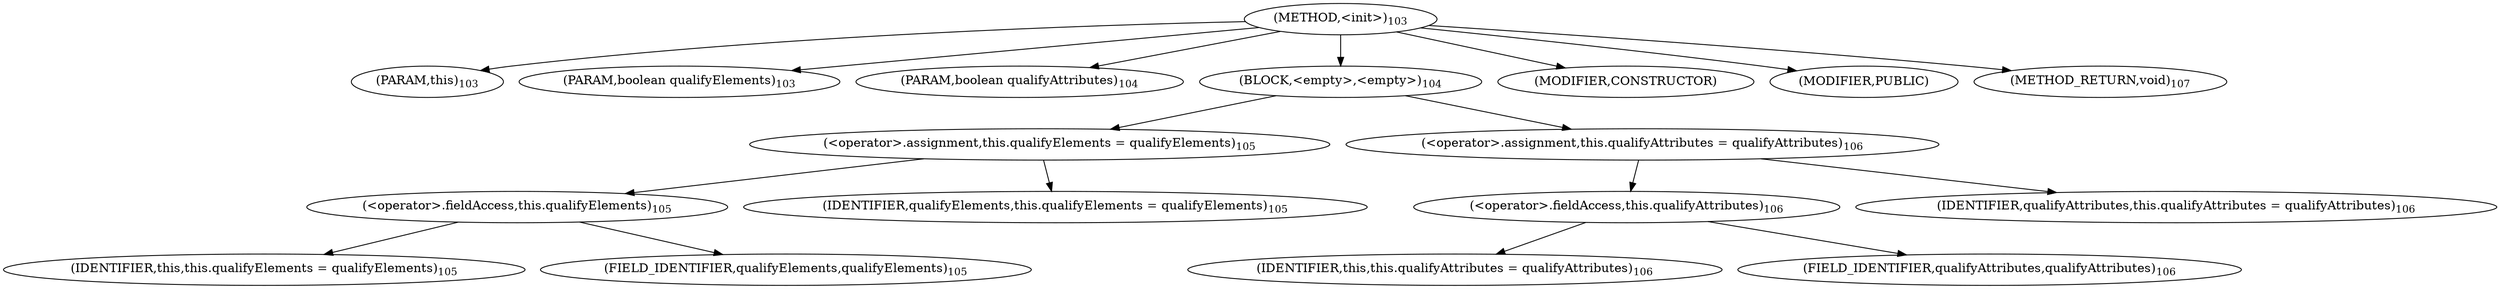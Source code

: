 digraph "&lt;init&gt;" {  
"114" [label = <(METHOD,&lt;init&gt;)<SUB>103</SUB>> ]
"10" [label = <(PARAM,this)<SUB>103</SUB>> ]
"115" [label = <(PARAM,boolean qualifyElements)<SUB>103</SUB>> ]
"116" [label = <(PARAM,boolean qualifyAttributes)<SUB>104</SUB>> ]
"117" [label = <(BLOCK,&lt;empty&gt;,&lt;empty&gt;)<SUB>104</SUB>> ]
"118" [label = <(&lt;operator&gt;.assignment,this.qualifyElements = qualifyElements)<SUB>105</SUB>> ]
"119" [label = <(&lt;operator&gt;.fieldAccess,this.qualifyElements)<SUB>105</SUB>> ]
"9" [label = <(IDENTIFIER,this,this.qualifyElements = qualifyElements)<SUB>105</SUB>> ]
"120" [label = <(FIELD_IDENTIFIER,qualifyElements,qualifyElements)<SUB>105</SUB>> ]
"121" [label = <(IDENTIFIER,qualifyElements,this.qualifyElements = qualifyElements)<SUB>105</SUB>> ]
"122" [label = <(&lt;operator&gt;.assignment,this.qualifyAttributes = qualifyAttributes)<SUB>106</SUB>> ]
"123" [label = <(&lt;operator&gt;.fieldAccess,this.qualifyAttributes)<SUB>106</SUB>> ]
"11" [label = <(IDENTIFIER,this,this.qualifyAttributes = qualifyAttributes)<SUB>106</SUB>> ]
"124" [label = <(FIELD_IDENTIFIER,qualifyAttributes,qualifyAttributes)<SUB>106</SUB>> ]
"125" [label = <(IDENTIFIER,qualifyAttributes,this.qualifyAttributes = qualifyAttributes)<SUB>106</SUB>> ]
"126" [label = <(MODIFIER,CONSTRUCTOR)> ]
"127" [label = <(MODIFIER,PUBLIC)> ]
"128" [label = <(METHOD_RETURN,void)<SUB>107</SUB>> ]
  "114" -> "10" 
  "114" -> "115" 
  "114" -> "116" 
  "114" -> "117" 
  "114" -> "126" 
  "114" -> "127" 
  "114" -> "128" 
  "117" -> "118" 
  "117" -> "122" 
  "118" -> "119" 
  "118" -> "121" 
  "119" -> "9" 
  "119" -> "120" 
  "122" -> "123" 
  "122" -> "125" 
  "123" -> "11" 
  "123" -> "124" 
}
